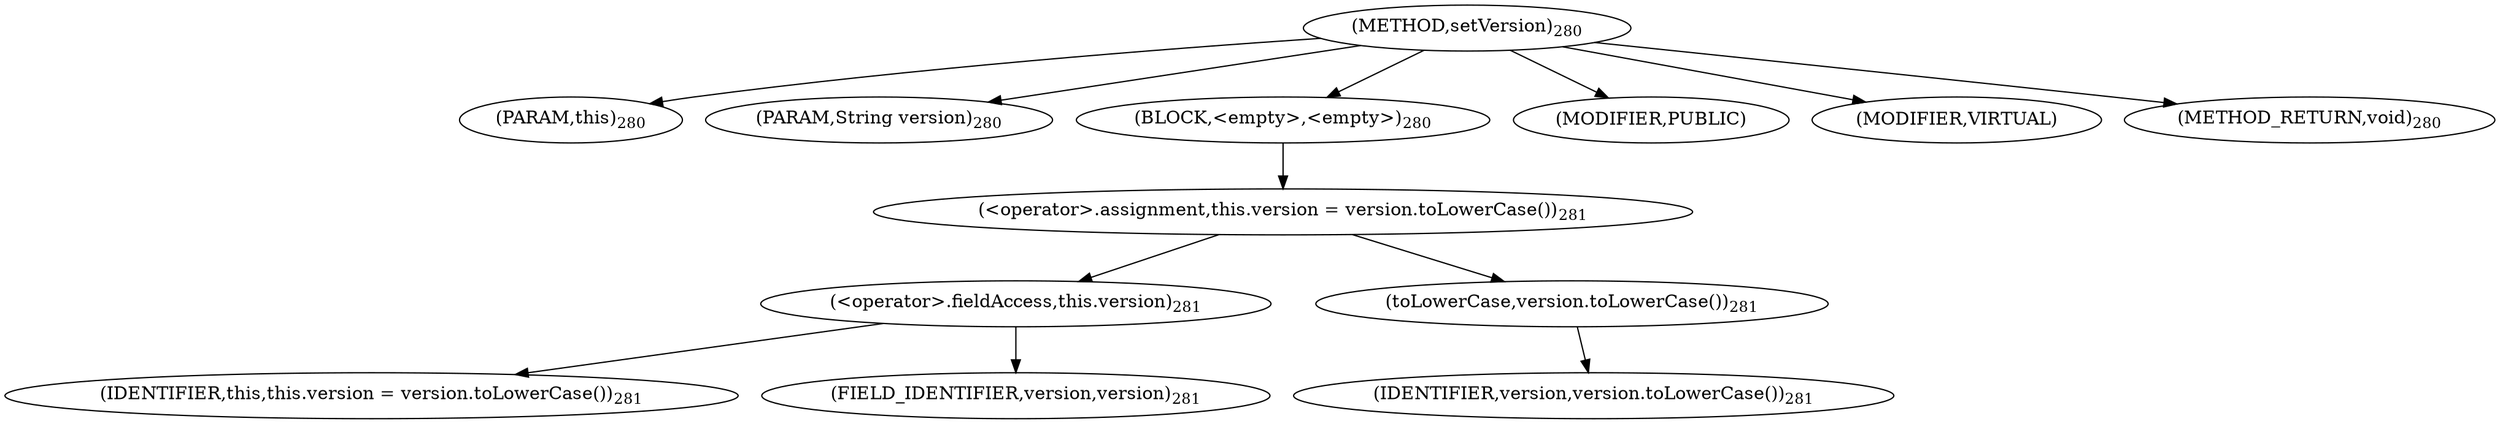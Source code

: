 digraph "setVersion" {  
"356" [label = <(METHOD,setVersion)<SUB>280</SUB>> ]
"38" [label = <(PARAM,this)<SUB>280</SUB>> ]
"357" [label = <(PARAM,String version)<SUB>280</SUB>> ]
"358" [label = <(BLOCK,&lt;empty&gt;,&lt;empty&gt;)<SUB>280</SUB>> ]
"359" [label = <(&lt;operator&gt;.assignment,this.version = version.toLowerCase())<SUB>281</SUB>> ]
"360" [label = <(&lt;operator&gt;.fieldAccess,this.version)<SUB>281</SUB>> ]
"37" [label = <(IDENTIFIER,this,this.version = version.toLowerCase())<SUB>281</SUB>> ]
"361" [label = <(FIELD_IDENTIFIER,version,version)<SUB>281</SUB>> ]
"362" [label = <(toLowerCase,version.toLowerCase())<SUB>281</SUB>> ]
"363" [label = <(IDENTIFIER,version,version.toLowerCase())<SUB>281</SUB>> ]
"364" [label = <(MODIFIER,PUBLIC)> ]
"365" [label = <(MODIFIER,VIRTUAL)> ]
"366" [label = <(METHOD_RETURN,void)<SUB>280</SUB>> ]
  "356" -> "38" 
  "356" -> "357" 
  "356" -> "358" 
  "356" -> "364" 
  "356" -> "365" 
  "356" -> "366" 
  "358" -> "359" 
  "359" -> "360" 
  "359" -> "362" 
  "360" -> "37" 
  "360" -> "361" 
  "362" -> "363" 
}
